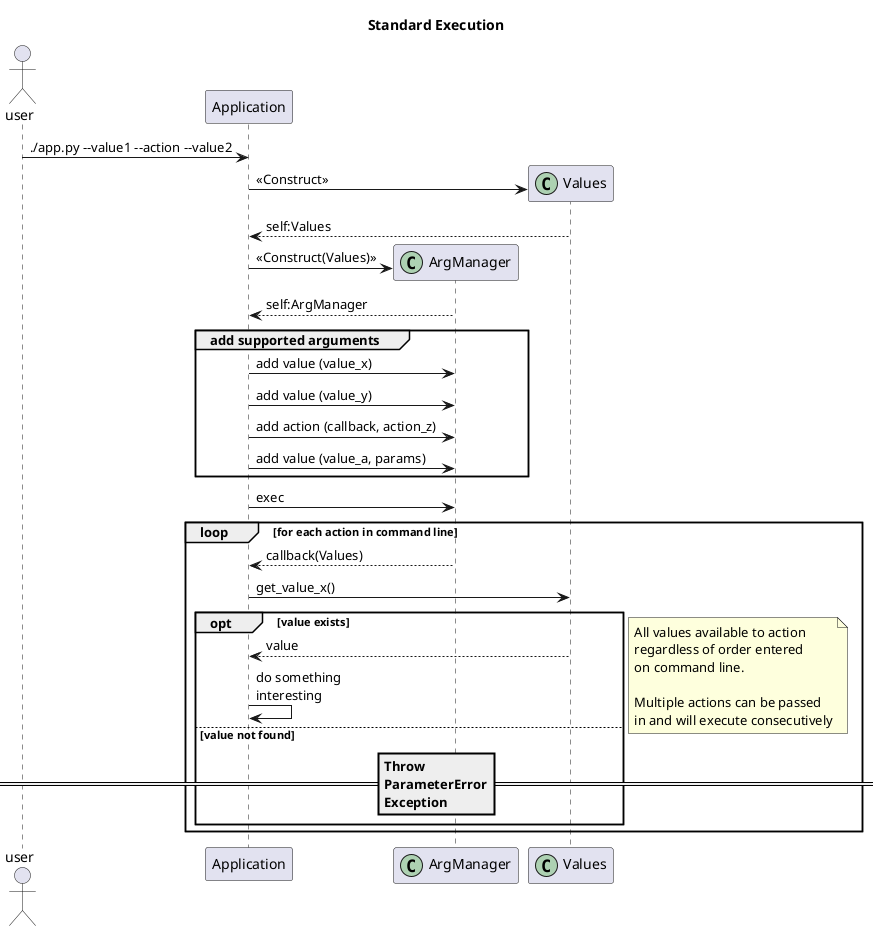 @startuml
title Standard Execution
actor user
participant Application as app
participant "ArgManager" << (C,#ADD1B2) >>
participant "Values" << (C,#ADD1B2) >>
user->app:./app.py ~--value1 ~--action --value2

app->Values ** : << Construct >>
return self:Values
create ArgManager
app->ArgManager :<< Construct(Values) >>
return self:ArgManager
group add supported arguments
    app->ArgManager:add value (value_x)
    app->ArgManager:add value (value_y)
    app->ArgManager:add action (callback, action_z)
    app->ArgManager:add value (value_a, params)
end

app->ArgManager:exec
loop for each action in command line
    return callback(Values)
    app->Values:get_value_x()
    opt value exists
        return  value
        app->app: do something\ninteresting
    else value not found
        == Throw\nParameterError\nException==
    end
    note right: All values available to action\nregardless of order entered\non command line.\n\nMultiple actions can be passed\nin and will execute consecutively
end
@enduml
